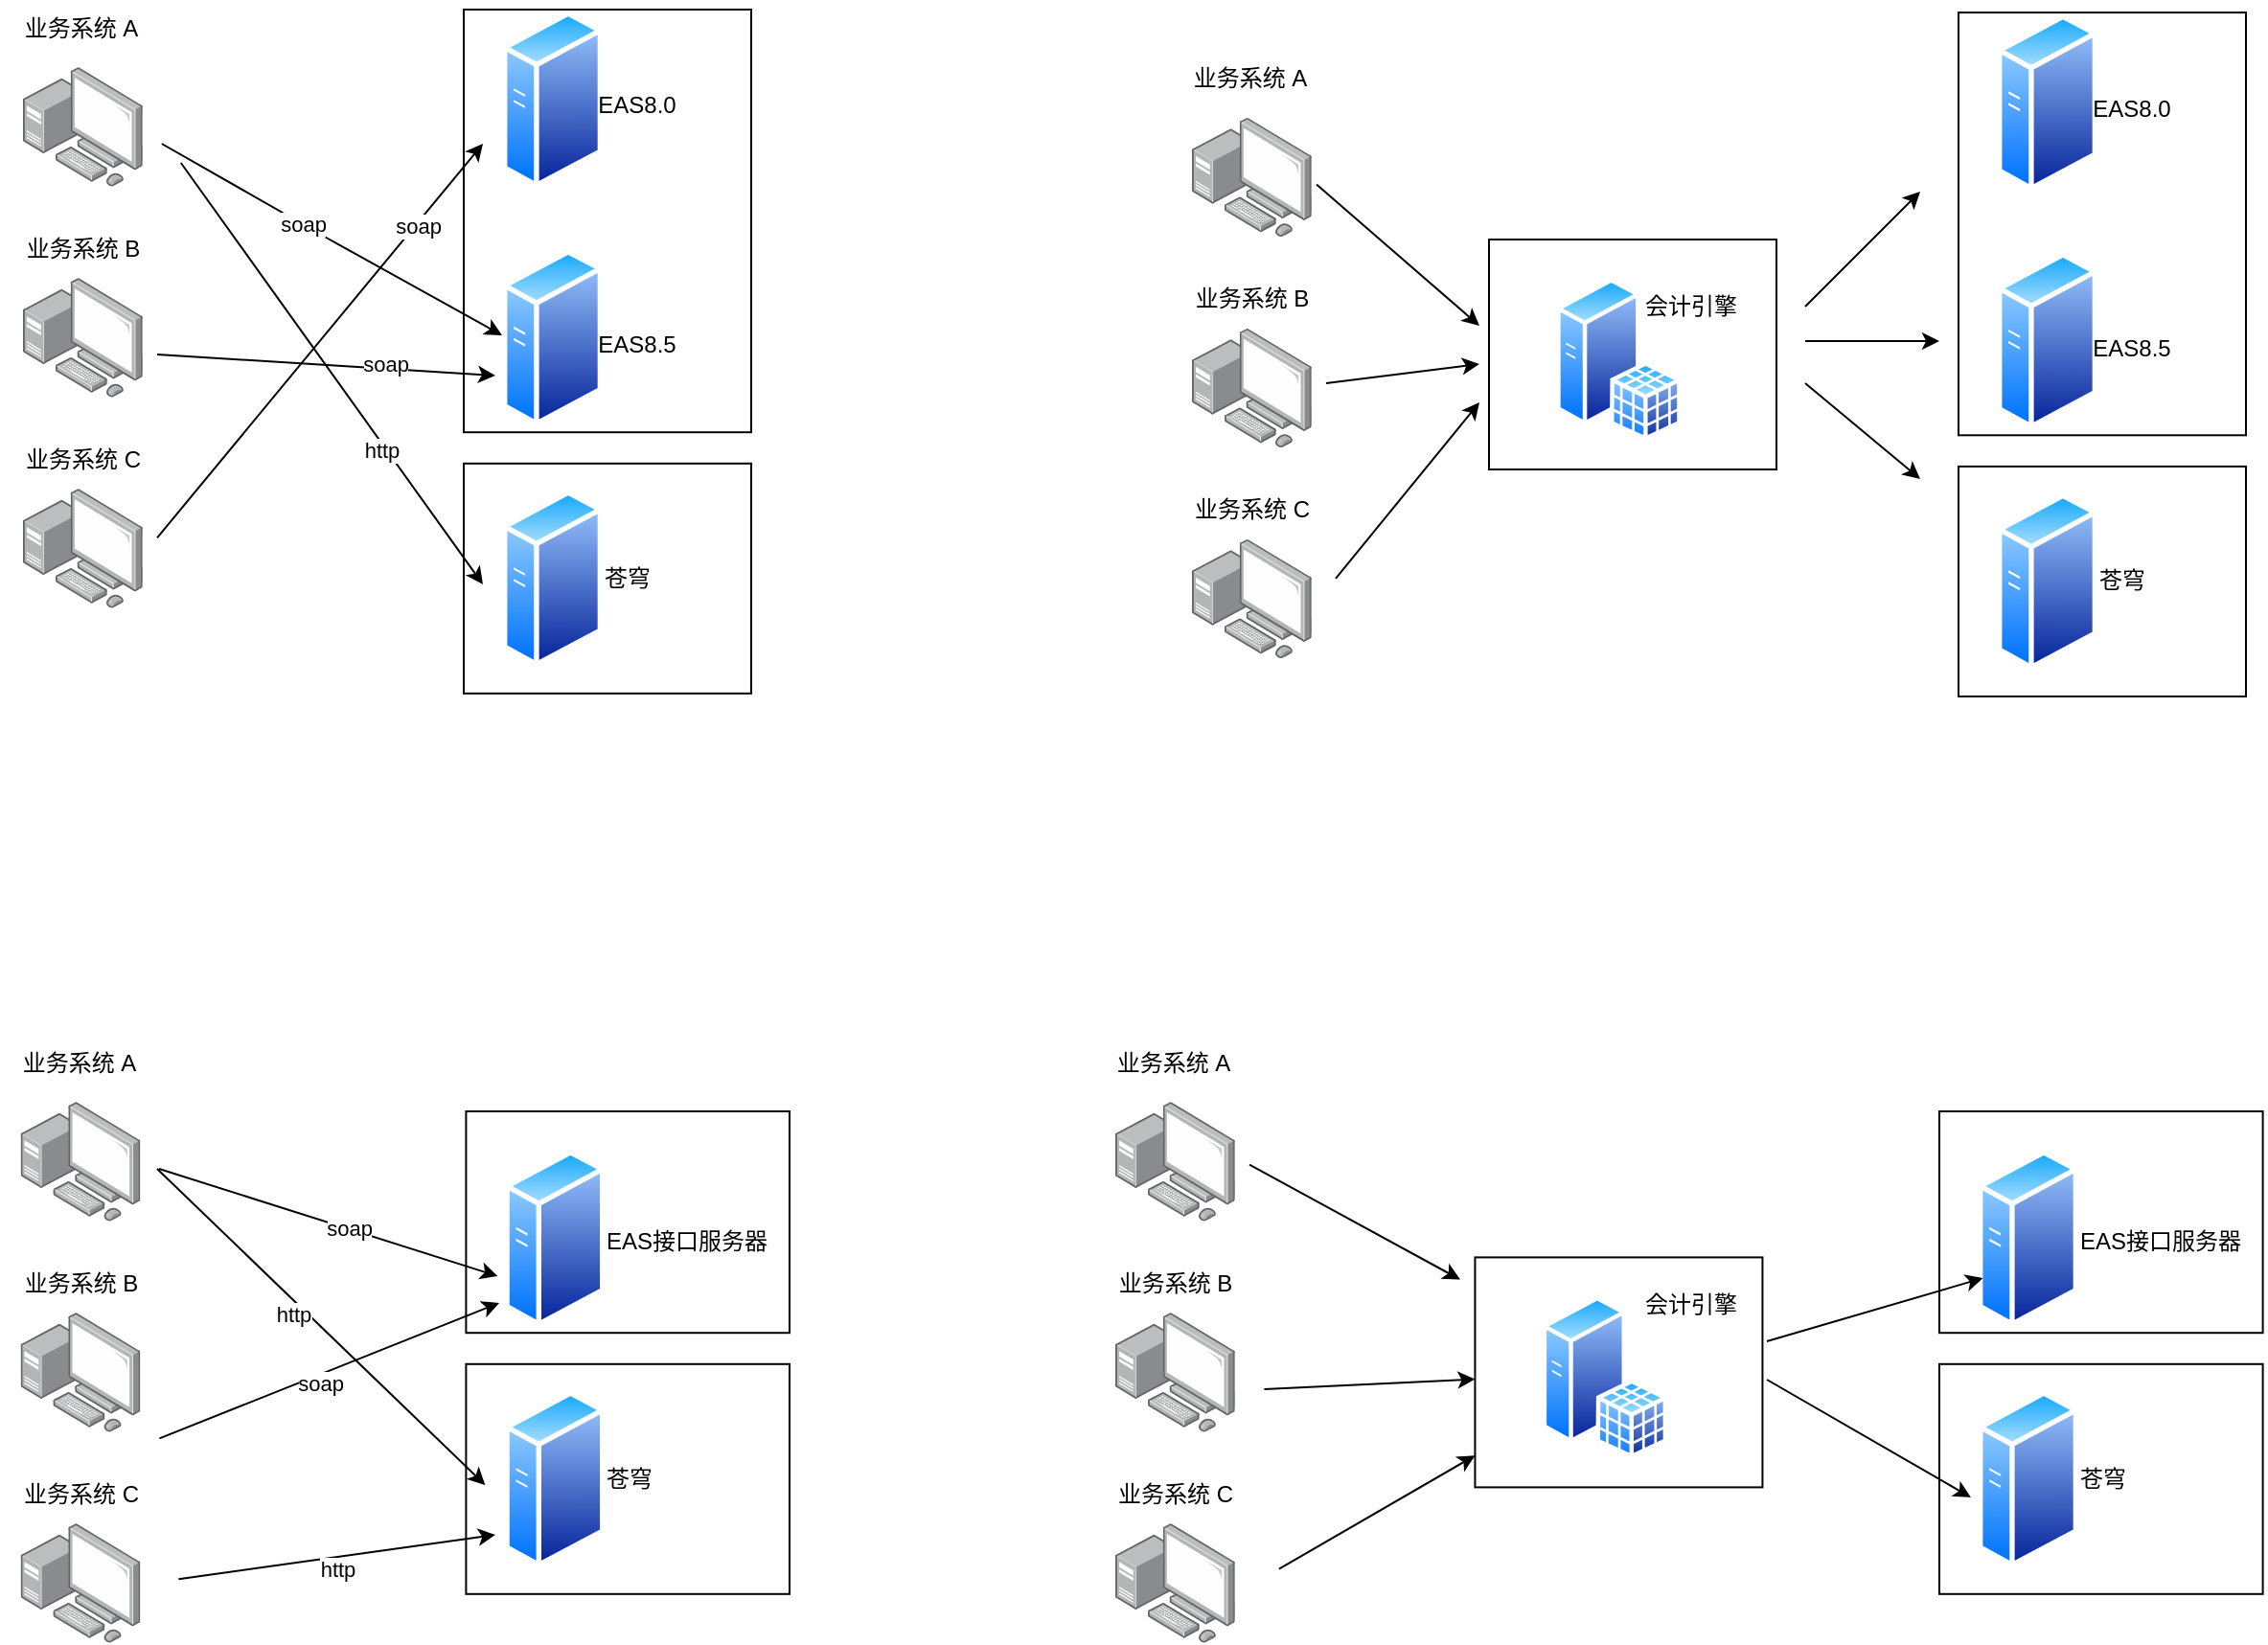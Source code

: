 <mxfile version="20.3.2" type="github">
  <diagram id="Xhf_V60VqL-blBnn5I0N" name="第 1 页">
    <mxGraphModel dx="1662" dy="762" grid="1" gridSize="10" guides="1" tooltips="1" connect="1" arrows="1" fold="1" page="1" pageScale="1" pageWidth="3300" pageHeight="4681" math="0" shadow="0">
      <root>
        <mxCell id="0" />
        <mxCell id="1" parent="0" />
        <mxCell id="khTBBQ2TNIfmZg84Ai6I-55" value="" style="rounded=0;whiteSpace=wrap;html=1;" vertex="1" parent="1">
          <mxGeometry x="875" y="415" width="150" height="120" as="geometry" />
        </mxCell>
        <mxCell id="khTBBQ2TNIfmZg84Ai6I-31" value="" style="rounded=0;whiteSpace=wrap;html=1;" vertex="1" parent="1">
          <mxGeometry x="340" y="531.9" width="150" height="120" as="geometry" />
        </mxCell>
        <mxCell id="khTBBQ2TNIfmZg84Ai6I-30" value="" style="rounded=0;whiteSpace=wrap;html=1;" vertex="1" parent="1">
          <mxGeometry x="340" y="295" width="150" height="220.6" as="geometry" />
        </mxCell>
        <mxCell id="khTBBQ2TNIfmZg84Ai6I-1" value="" style="points=[];aspect=fixed;html=1;align=center;shadow=0;dashed=0;image;image=img/lib/allied_telesis/computer_and_terminals/Personal_Computer_with_Server.svg;" vertex="1" parent="1">
          <mxGeometry x="110" y="325" width="62.4" height="62.4" as="geometry" />
        </mxCell>
        <mxCell id="khTBBQ2TNIfmZg84Ai6I-2" value="" style="points=[];aspect=fixed;html=1;align=center;shadow=0;dashed=0;image;image=img/lib/allied_telesis/computer_and_terminals/Personal_Computer_with_Server.svg;" vertex="1" parent="1">
          <mxGeometry x="110" y="435" width="62.4" height="62.4" as="geometry" />
        </mxCell>
        <mxCell id="khTBBQ2TNIfmZg84Ai6I-3" value="" style="points=[];aspect=fixed;html=1;align=center;shadow=0;dashed=0;image;image=img/lib/allied_telesis/computer_and_terminals/Personal_Computer_with_Server.svg;" vertex="1" parent="1">
          <mxGeometry x="110" y="545" width="62.4" height="62.4" as="geometry" />
        </mxCell>
        <mxCell id="khTBBQ2TNIfmZg84Ai6I-5" value="" style="aspect=fixed;perimeter=ellipsePerimeter;html=1;align=center;shadow=0;dashed=0;spacingTop=3;image;image=img/lib/active_directory/generic_server.svg;" vertex="1" parent="1">
          <mxGeometry x="360" y="295" width="52.53" height="93.8" as="geometry" />
        </mxCell>
        <mxCell id="khTBBQ2TNIfmZg84Ai6I-6" value="" style="aspect=fixed;perimeter=ellipsePerimeter;html=1;align=center;shadow=0;dashed=0;spacingTop=3;image;image=img/lib/active_directory/generic_server.svg;" vertex="1" parent="1">
          <mxGeometry x="360" y="419.3" width="52.53" height="93.8" as="geometry" />
        </mxCell>
        <mxCell id="khTBBQ2TNIfmZg84Ai6I-7" value="" style="aspect=fixed;perimeter=ellipsePerimeter;html=1;align=center;shadow=0;dashed=0;spacingTop=3;image;image=img/lib/active_directory/generic_server.svg;imageBackground=default;" vertex="1" parent="1">
          <mxGeometry x="360" y="545" width="52.53" height="93.8" as="geometry" />
        </mxCell>
        <mxCell id="khTBBQ2TNIfmZg84Ai6I-8" value="" style="endArrow=classic;html=1;rounded=0;" edge="1" parent="1">
          <mxGeometry width="50" height="50" relative="1" as="geometry">
            <mxPoint x="182.4" y="365" as="sourcePoint" />
            <mxPoint x="360" y="465" as="targetPoint" />
            <Array as="points">
              <mxPoint x="270" y="415" />
            </Array>
          </mxGeometry>
        </mxCell>
        <mxCell id="khTBBQ2TNIfmZg84Ai6I-22" value="soap" style="edgeLabel;html=1;align=center;verticalAlign=middle;resizable=0;points=[];" vertex="1" connectable="0" parent="khTBBQ2TNIfmZg84Ai6I-8">
          <mxGeometry x="-0.16" y="1" relative="1" as="geometry">
            <mxPoint x="-1" as="offset" />
          </mxGeometry>
        </mxCell>
        <mxCell id="khTBBQ2TNIfmZg84Ai6I-9" value="" style="endArrow=classic;html=1;rounded=0;" edge="1" parent="1">
          <mxGeometry width="50" height="50" relative="1" as="geometry">
            <mxPoint x="192.4" y="375" as="sourcePoint" />
            <mxPoint x="350" y="595" as="targetPoint" />
          </mxGeometry>
        </mxCell>
        <mxCell id="khTBBQ2TNIfmZg84Ai6I-25" value="http" style="edgeLabel;html=1;align=center;verticalAlign=middle;resizable=0;points=[];" vertex="1" connectable="0" parent="khTBBQ2TNIfmZg84Ai6I-9">
          <mxGeometry x="0.341" y="-3" relative="1" as="geometry">
            <mxPoint x="1" as="offset" />
          </mxGeometry>
        </mxCell>
        <mxCell id="khTBBQ2TNIfmZg84Ai6I-10" value="" style="endArrow=classic;html=1;rounded=0;entryX=-0.067;entryY=0.711;entryDx=0;entryDy=0;entryPerimeter=0;" edge="1" parent="1" target="khTBBQ2TNIfmZg84Ai6I-6">
          <mxGeometry width="50" height="50" relative="1" as="geometry">
            <mxPoint x="180" y="475" as="sourcePoint" />
            <mxPoint x="350" y="486" as="targetPoint" />
          </mxGeometry>
        </mxCell>
        <mxCell id="khTBBQ2TNIfmZg84Ai6I-26" value="soap" style="edgeLabel;html=1;align=center;verticalAlign=middle;resizable=0;points=[];" vertex="1" connectable="0" parent="khTBBQ2TNIfmZg84Ai6I-10">
          <mxGeometry x="0.346" y="3" relative="1" as="geometry">
            <mxPoint as="offset" />
          </mxGeometry>
        </mxCell>
        <mxCell id="khTBBQ2TNIfmZg84Ai6I-11" value="" style="endArrow=classic;html=1;rounded=0;" edge="1" parent="1">
          <mxGeometry width="50" height="50" relative="1" as="geometry">
            <mxPoint x="180" y="570.7" as="sourcePoint" />
            <mxPoint x="350" y="365" as="targetPoint" />
          </mxGeometry>
        </mxCell>
        <mxCell id="khTBBQ2TNIfmZg84Ai6I-20" value="soap" style="edgeLabel;html=1;align=center;verticalAlign=middle;resizable=0;points=[];" vertex="1" connectable="0" parent="khTBBQ2TNIfmZg84Ai6I-11">
          <mxGeometry x="0.589" y="-1" relative="1" as="geometry">
            <mxPoint as="offset" />
          </mxGeometry>
        </mxCell>
        <mxCell id="khTBBQ2TNIfmZg84Ai6I-12" value="EAS8.0" style="text;html=1;align=center;verticalAlign=middle;resizable=0;points=[];autosize=1;strokeColor=none;fillColor=none;" vertex="1" parent="1">
          <mxGeometry x="400" y="330" width="60" height="30" as="geometry" />
        </mxCell>
        <mxCell id="khTBBQ2TNIfmZg84Ai6I-13" value="EAS8.5" style="text;html=1;align=center;verticalAlign=middle;resizable=0;points=[];autosize=1;strokeColor=none;fillColor=none;" vertex="1" parent="1">
          <mxGeometry x="400" y="455" width="60" height="30" as="geometry" />
        </mxCell>
        <mxCell id="khTBBQ2TNIfmZg84Ai6I-14" value="苍穹" style="text;html=1;align=center;verticalAlign=middle;resizable=0;points=[];autosize=1;strokeColor=none;fillColor=none;" vertex="1" parent="1">
          <mxGeometry x="400" y="576.9" width="50" height="30" as="geometry" />
        </mxCell>
        <mxCell id="khTBBQ2TNIfmZg84Ai6I-27" value="业务系统 A" style="text;html=1;align=center;verticalAlign=middle;resizable=0;points=[];autosize=1;strokeColor=none;fillColor=none;" vertex="1" parent="1">
          <mxGeometry x="100" y="290" width="80" height="30" as="geometry" />
        </mxCell>
        <mxCell id="khTBBQ2TNIfmZg84Ai6I-28" value="业务系统 B" style="text;html=1;align=center;verticalAlign=middle;resizable=0;points=[];autosize=1;strokeColor=none;fillColor=none;" vertex="1" parent="1">
          <mxGeometry x="101.2" y="405" width="80" height="30" as="geometry" />
        </mxCell>
        <mxCell id="khTBBQ2TNIfmZg84Ai6I-29" value="业务系统 C" style="text;html=1;align=center;verticalAlign=middle;resizable=0;points=[];autosize=1;strokeColor=none;fillColor=none;" vertex="1" parent="1">
          <mxGeometry x="101.2" y="515" width="80" height="30" as="geometry" />
        </mxCell>
        <mxCell id="khTBBQ2TNIfmZg84Ai6I-32" value="" style="rounded=0;whiteSpace=wrap;html=1;" vertex="1" parent="1">
          <mxGeometry x="1120" y="533.45" width="150" height="120" as="geometry" />
        </mxCell>
        <mxCell id="khTBBQ2TNIfmZg84Ai6I-33" value="" style="rounded=0;whiteSpace=wrap;html=1;" vertex="1" parent="1">
          <mxGeometry x="1120" y="296.55" width="150" height="220.6" as="geometry" />
        </mxCell>
        <mxCell id="khTBBQ2TNIfmZg84Ai6I-34" value="" style="points=[];aspect=fixed;html=1;align=center;shadow=0;dashed=0;image;image=img/lib/allied_telesis/computer_and_terminals/Personal_Computer_with_Server.svg;" vertex="1" parent="1">
          <mxGeometry x="720" y="351.3" width="62.4" height="62.4" as="geometry" />
        </mxCell>
        <mxCell id="khTBBQ2TNIfmZg84Ai6I-35" value="" style="points=[];aspect=fixed;html=1;align=center;shadow=0;dashed=0;image;image=img/lib/allied_telesis/computer_and_terminals/Personal_Computer_with_Server.svg;" vertex="1" parent="1">
          <mxGeometry x="720" y="461.3" width="62.4" height="62.4" as="geometry" />
        </mxCell>
        <mxCell id="khTBBQ2TNIfmZg84Ai6I-36" value="" style="points=[];aspect=fixed;html=1;align=center;shadow=0;dashed=0;image;image=img/lib/allied_telesis/computer_and_terminals/Personal_Computer_with_Server.svg;" vertex="1" parent="1">
          <mxGeometry x="720" y="571.3" width="62.4" height="62.4" as="geometry" />
        </mxCell>
        <mxCell id="khTBBQ2TNIfmZg84Ai6I-37" value="" style="aspect=fixed;perimeter=ellipsePerimeter;html=1;align=center;shadow=0;dashed=0;spacingTop=3;image;image=img/lib/active_directory/generic_server.svg;" vertex="1" parent="1">
          <mxGeometry x="1140" y="296.55" width="52.53" height="93.8" as="geometry" />
        </mxCell>
        <mxCell id="khTBBQ2TNIfmZg84Ai6I-38" value="" style="aspect=fixed;perimeter=ellipsePerimeter;html=1;align=center;shadow=0;dashed=0;spacingTop=3;image;image=img/lib/active_directory/generic_server.svg;" vertex="1" parent="1">
          <mxGeometry x="1140" y="420.85" width="52.53" height="93.8" as="geometry" />
        </mxCell>
        <mxCell id="khTBBQ2TNIfmZg84Ai6I-39" value="" style="aspect=fixed;perimeter=ellipsePerimeter;html=1;align=center;shadow=0;dashed=0;spacingTop=3;image;image=img/lib/active_directory/generic_server.svg;imageBackground=default;" vertex="1" parent="1">
          <mxGeometry x="1140" y="546.55" width="52.53" height="93.8" as="geometry" />
        </mxCell>
        <mxCell id="khTBBQ2TNIfmZg84Ai6I-48" value="EAS8.0" style="text;html=1;align=center;verticalAlign=middle;resizable=0;points=[];autosize=1;strokeColor=none;fillColor=none;" vertex="1" parent="1">
          <mxGeometry x="1180" y="331.55" width="60" height="30" as="geometry" />
        </mxCell>
        <mxCell id="khTBBQ2TNIfmZg84Ai6I-49" value="EAS8.5" style="text;html=1;align=center;verticalAlign=middle;resizable=0;points=[];autosize=1;strokeColor=none;fillColor=none;" vertex="1" parent="1">
          <mxGeometry x="1180" y="456.55" width="60" height="30" as="geometry" />
        </mxCell>
        <mxCell id="khTBBQ2TNIfmZg84Ai6I-50" value="苍穹" style="text;html=1;align=center;verticalAlign=middle;resizable=0;points=[];autosize=1;strokeColor=none;fillColor=none;" vertex="1" parent="1">
          <mxGeometry x="1180" y="578.45" width="50" height="30" as="geometry" />
        </mxCell>
        <mxCell id="khTBBQ2TNIfmZg84Ai6I-51" value="业务系统 A" style="text;html=1;align=center;verticalAlign=middle;resizable=0;points=[];autosize=1;strokeColor=none;fillColor=none;" vertex="1" parent="1">
          <mxGeometry x="710" y="316.3" width="80" height="30" as="geometry" />
        </mxCell>
        <mxCell id="khTBBQ2TNIfmZg84Ai6I-52" value="业务系统 B" style="text;html=1;align=center;verticalAlign=middle;resizable=0;points=[];autosize=1;strokeColor=none;fillColor=none;" vertex="1" parent="1">
          <mxGeometry x="711.2" y="431.3" width="80" height="30" as="geometry" />
        </mxCell>
        <mxCell id="khTBBQ2TNIfmZg84Ai6I-53" value="业务系统 C" style="text;html=1;align=center;verticalAlign=middle;resizable=0;points=[];autosize=1;strokeColor=none;fillColor=none;" vertex="1" parent="1">
          <mxGeometry x="711.2" y="541.3" width="80" height="30" as="geometry" />
        </mxCell>
        <mxCell id="khTBBQ2TNIfmZg84Ai6I-56" value="" style="endArrow=classic;html=1;rounded=0;" edge="1" parent="1">
          <mxGeometry width="50" height="50" relative="1" as="geometry">
            <mxPoint x="785" y="386.3" as="sourcePoint" />
            <mxPoint x="870" y="460" as="targetPoint" />
          </mxGeometry>
        </mxCell>
        <mxCell id="khTBBQ2TNIfmZg84Ai6I-58" value="" style="endArrow=classic;html=1;rounded=0;" edge="1" parent="1">
          <mxGeometry width="50" height="50" relative="1" as="geometry">
            <mxPoint x="790" y="490" as="sourcePoint" />
            <mxPoint x="870" y="480" as="targetPoint" />
          </mxGeometry>
        </mxCell>
        <mxCell id="khTBBQ2TNIfmZg84Ai6I-59" value="" style="endArrow=classic;html=1;rounded=0;" edge="1" parent="1">
          <mxGeometry width="50" height="50" relative="1" as="geometry">
            <mxPoint x="795" y="591.9" as="sourcePoint" />
            <mxPoint x="870" y="500" as="targetPoint" />
          </mxGeometry>
        </mxCell>
        <mxCell id="khTBBQ2TNIfmZg84Ai6I-60" value="" style="endArrow=classic;html=1;rounded=0;" edge="1" parent="1">
          <mxGeometry width="50" height="50" relative="1" as="geometry">
            <mxPoint x="1040" y="468" as="sourcePoint" />
            <mxPoint x="1110" y="468" as="targetPoint" />
          </mxGeometry>
        </mxCell>
        <mxCell id="khTBBQ2TNIfmZg84Ai6I-61" value="" style="endArrow=classic;html=1;rounded=0;" edge="1" parent="1">
          <mxGeometry width="50" height="50" relative="1" as="geometry">
            <mxPoint x="1040" y="490" as="sourcePoint" />
            <mxPoint x="1100" y="540" as="targetPoint" />
          </mxGeometry>
        </mxCell>
        <mxCell id="khTBBQ2TNIfmZg84Ai6I-62" value="" style="endArrow=classic;html=1;rounded=0;" edge="1" parent="1">
          <mxGeometry width="50" height="50" relative="1" as="geometry">
            <mxPoint x="1040" y="450" as="sourcePoint" />
            <mxPoint x="1100" y="390" as="targetPoint" />
          </mxGeometry>
        </mxCell>
        <mxCell id="khTBBQ2TNIfmZg84Ai6I-63" value="" style="aspect=fixed;perimeter=ellipsePerimeter;html=1;align=center;shadow=0;dashed=0;spacingTop=3;image;image=img/lib/active_directory/sql_server.svg;" vertex="1" parent="1">
          <mxGeometry x="910" y="435" width="65.45" height="85" as="geometry" />
        </mxCell>
        <mxCell id="khTBBQ2TNIfmZg84Ai6I-64" value="会计引擎" style="text;html=1;align=center;verticalAlign=middle;resizable=0;points=[];autosize=1;strokeColor=none;fillColor=none;" vertex="1" parent="1">
          <mxGeometry x="945" y="435" width="70" height="30" as="geometry" />
        </mxCell>
        <mxCell id="khTBBQ2TNIfmZg84Ai6I-66" value="" style="rounded=0;whiteSpace=wrap;html=1;" vertex="1" parent="1">
          <mxGeometry x="341.2" y="1001.9" width="168.8" height="120" as="geometry" />
        </mxCell>
        <mxCell id="khTBBQ2TNIfmZg84Ai6I-67" value="" style="rounded=0;whiteSpace=wrap;html=1;" vertex="1" parent="1">
          <mxGeometry x="341.2" y="870" width="168.8" height="115.6" as="geometry" />
        </mxCell>
        <mxCell id="khTBBQ2TNIfmZg84Ai6I-68" value="" style="points=[];aspect=fixed;html=1;align=center;shadow=0;dashed=0;image;image=img/lib/allied_telesis/computer_and_terminals/Personal_Computer_with_Server.svg;" vertex="1" parent="1">
          <mxGeometry x="108.8" y="865" width="62.4" height="62.4" as="geometry" />
        </mxCell>
        <mxCell id="khTBBQ2TNIfmZg84Ai6I-69" value="" style="points=[];aspect=fixed;html=1;align=center;shadow=0;dashed=0;image;image=img/lib/allied_telesis/computer_and_terminals/Personal_Computer_with_Server.svg;" vertex="1" parent="1">
          <mxGeometry x="108.8" y="975" width="62.4" height="62.4" as="geometry" />
        </mxCell>
        <mxCell id="khTBBQ2TNIfmZg84Ai6I-70" value="" style="points=[];aspect=fixed;html=1;align=center;shadow=0;dashed=0;image;image=img/lib/allied_telesis/computer_and_terminals/Personal_Computer_with_Server.svg;" vertex="1" parent="1">
          <mxGeometry x="108.8" y="1085" width="62.4" height="62.4" as="geometry" />
        </mxCell>
        <mxCell id="khTBBQ2TNIfmZg84Ai6I-72" value="" style="aspect=fixed;perimeter=ellipsePerimeter;html=1;align=center;shadow=0;dashed=0;spacingTop=3;image;image=img/lib/active_directory/generic_server.svg;" vertex="1" parent="1">
          <mxGeometry x="361.2" y="889.3" width="52.53" height="93.8" as="geometry" />
        </mxCell>
        <mxCell id="khTBBQ2TNIfmZg84Ai6I-73" value="" style="aspect=fixed;perimeter=ellipsePerimeter;html=1;align=center;shadow=0;dashed=0;spacingTop=3;image;image=img/lib/active_directory/generic_server.svg;imageBackground=default;" vertex="1" parent="1">
          <mxGeometry x="361.2" y="1015" width="52.53" height="93.8" as="geometry" />
        </mxCell>
        <mxCell id="khTBBQ2TNIfmZg84Ai6I-76" value="" style="endArrow=classic;html=1;rounded=0;" edge="1" parent="1">
          <mxGeometry width="50" height="50" relative="1" as="geometry">
            <mxPoint x="180" y="900" as="sourcePoint" />
            <mxPoint x="351.2" y="1065" as="targetPoint" />
          </mxGeometry>
        </mxCell>
        <mxCell id="khTBBQ2TNIfmZg84Ai6I-77" value="http" style="edgeLabel;html=1;align=center;verticalAlign=middle;resizable=0;points=[];" vertex="1" connectable="0" parent="khTBBQ2TNIfmZg84Ai6I-76">
          <mxGeometry x="0.341" y="-3" relative="1" as="geometry">
            <mxPoint x="-42" y="-37" as="offset" />
          </mxGeometry>
        </mxCell>
        <mxCell id="khTBBQ2TNIfmZg84Ai6I-78" value="" style="endArrow=classic;html=1;rounded=0;entryX=-0.067;entryY=0.711;entryDx=0;entryDy=0;entryPerimeter=0;" edge="1" parent="1" target="khTBBQ2TNIfmZg84Ai6I-72">
          <mxGeometry width="50" height="50" relative="1" as="geometry">
            <mxPoint x="181" y="900" as="sourcePoint" />
            <mxPoint x="351.2" y="956" as="targetPoint" />
          </mxGeometry>
        </mxCell>
        <mxCell id="khTBBQ2TNIfmZg84Ai6I-79" value="soap" style="edgeLabel;html=1;align=center;verticalAlign=middle;resizable=0;points=[];" vertex="1" connectable="0" parent="khTBBQ2TNIfmZg84Ai6I-78">
          <mxGeometry x="0.346" y="3" relative="1" as="geometry">
            <mxPoint x="-21" y="-4" as="offset" />
          </mxGeometry>
        </mxCell>
        <mxCell id="khTBBQ2TNIfmZg84Ai6I-80" value="" style="endArrow=classic;html=1;rounded=0;entryX=-0.051;entryY=0.86;entryDx=0;entryDy=0;entryPerimeter=0;" edge="1" parent="1" target="khTBBQ2TNIfmZg84Ai6I-72">
          <mxGeometry width="50" height="50" relative="1" as="geometry">
            <mxPoint x="181.2" y="1040.7" as="sourcePoint" />
            <mxPoint x="340" y="970" as="targetPoint" />
          </mxGeometry>
        </mxCell>
        <mxCell id="khTBBQ2TNIfmZg84Ai6I-81" value="soap" style="edgeLabel;html=1;align=center;verticalAlign=middle;resizable=0;points=[];" vertex="1" connectable="0" parent="khTBBQ2TNIfmZg84Ai6I-80">
          <mxGeometry x="0.589" y="-1" relative="1" as="geometry">
            <mxPoint x="-58" y="26" as="offset" />
          </mxGeometry>
        </mxCell>
        <mxCell id="khTBBQ2TNIfmZg84Ai6I-83" value="EAS接口服务器" style="text;html=1;align=center;verticalAlign=middle;resizable=0;points=[];autosize=1;strokeColor=none;fillColor=none;" vertex="1" parent="1">
          <mxGeometry x="401.2" y="922.75" width="110" height="30" as="geometry" />
        </mxCell>
        <mxCell id="khTBBQ2TNIfmZg84Ai6I-84" value="苍穹" style="text;html=1;align=center;verticalAlign=middle;resizable=0;points=[];autosize=1;strokeColor=none;fillColor=none;" vertex="1" parent="1">
          <mxGeometry x="401.2" y="1046.9" width="50" height="30" as="geometry" />
        </mxCell>
        <mxCell id="khTBBQ2TNIfmZg84Ai6I-85" value="业务系统 A" style="text;html=1;align=center;verticalAlign=middle;resizable=0;points=[];autosize=1;strokeColor=none;fillColor=none;" vertex="1" parent="1">
          <mxGeometry x="98.8" y="830" width="80" height="30" as="geometry" />
        </mxCell>
        <mxCell id="khTBBQ2TNIfmZg84Ai6I-86" value="业务系统 B" style="text;html=1;align=center;verticalAlign=middle;resizable=0;points=[];autosize=1;strokeColor=none;fillColor=none;" vertex="1" parent="1">
          <mxGeometry x="100.0" y="945" width="80" height="30" as="geometry" />
        </mxCell>
        <mxCell id="khTBBQ2TNIfmZg84Ai6I-87" value="业务系统 C" style="text;html=1;align=center;verticalAlign=middle;resizable=0;points=[];autosize=1;strokeColor=none;fillColor=none;" vertex="1" parent="1">
          <mxGeometry x="100.0" y="1055" width="80" height="30" as="geometry" />
        </mxCell>
        <mxCell id="khTBBQ2TNIfmZg84Ai6I-110" value="" style="endArrow=classic;html=1;rounded=0;entryX=-0.089;entryY=0.81;entryDx=0;entryDy=0;entryPerimeter=0;" edge="1" parent="1" target="khTBBQ2TNIfmZg84Ai6I-73">
          <mxGeometry width="50" height="50" relative="1" as="geometry">
            <mxPoint x="191.2" y="1114.15" as="sourcePoint" />
            <mxPoint x="340" y="1085" as="targetPoint" />
          </mxGeometry>
        </mxCell>
        <mxCell id="khTBBQ2TNIfmZg84Ai6I-111" value="http" style="edgeLabel;html=1;align=center;verticalAlign=middle;resizable=0;points=[];" vertex="1" connectable="0" parent="khTBBQ2TNIfmZg84Ai6I-110">
          <mxGeometry x="0.589" y="-1" relative="1" as="geometry">
            <mxPoint x="-49" y="12" as="offset" />
          </mxGeometry>
        </mxCell>
        <mxCell id="khTBBQ2TNIfmZg84Ai6I-112" value="" style="rounded=0;whiteSpace=wrap;html=1;" vertex="1" parent="1">
          <mxGeometry x="1110" y="1001.9" width="168.8" height="120" as="geometry" />
        </mxCell>
        <mxCell id="khTBBQ2TNIfmZg84Ai6I-113" value="" style="rounded=0;whiteSpace=wrap;html=1;" vertex="1" parent="1">
          <mxGeometry x="1110" y="870" width="168.8" height="115.6" as="geometry" />
        </mxCell>
        <mxCell id="khTBBQ2TNIfmZg84Ai6I-114" value="" style="points=[];aspect=fixed;html=1;align=center;shadow=0;dashed=0;image;image=img/lib/allied_telesis/computer_and_terminals/Personal_Computer_with_Server.svg;" vertex="1" parent="1">
          <mxGeometry x="680" y="865" width="62.4" height="62.4" as="geometry" />
        </mxCell>
        <mxCell id="khTBBQ2TNIfmZg84Ai6I-115" value="" style="points=[];aspect=fixed;html=1;align=center;shadow=0;dashed=0;image;image=img/lib/allied_telesis/computer_and_terminals/Personal_Computer_with_Server.svg;" vertex="1" parent="1">
          <mxGeometry x="680" y="975" width="62.4" height="62.4" as="geometry" />
        </mxCell>
        <mxCell id="khTBBQ2TNIfmZg84Ai6I-116" value="" style="points=[];aspect=fixed;html=1;align=center;shadow=0;dashed=0;image;image=img/lib/allied_telesis/computer_and_terminals/Personal_Computer_with_Server.svg;" vertex="1" parent="1">
          <mxGeometry x="680" y="1085" width="62.4" height="62.4" as="geometry" />
        </mxCell>
        <mxCell id="khTBBQ2TNIfmZg84Ai6I-117" value="" style="aspect=fixed;perimeter=ellipsePerimeter;html=1;align=center;shadow=0;dashed=0;spacingTop=3;image;image=img/lib/active_directory/generic_server.svg;" vertex="1" parent="1">
          <mxGeometry x="1130" y="889.3" width="52.53" height="93.8" as="geometry" />
        </mxCell>
        <mxCell id="khTBBQ2TNIfmZg84Ai6I-118" value="" style="aspect=fixed;perimeter=ellipsePerimeter;html=1;align=center;shadow=0;dashed=0;spacingTop=3;image;image=img/lib/active_directory/generic_server.svg;imageBackground=default;" vertex="1" parent="1">
          <mxGeometry x="1130" y="1015" width="52.53" height="93.8" as="geometry" />
        </mxCell>
        <mxCell id="khTBBQ2TNIfmZg84Ai6I-125" value="EAS接口服务器" style="text;html=1;align=center;verticalAlign=middle;resizable=0;points=[];autosize=1;strokeColor=none;fillColor=none;" vertex="1" parent="1">
          <mxGeometry x="1170" y="922.75" width="110" height="30" as="geometry" />
        </mxCell>
        <mxCell id="khTBBQ2TNIfmZg84Ai6I-126" value="苍穹" style="text;html=1;align=center;verticalAlign=middle;resizable=0;points=[];autosize=1;strokeColor=none;fillColor=none;" vertex="1" parent="1">
          <mxGeometry x="1170" y="1046.9" width="50" height="30" as="geometry" />
        </mxCell>
        <mxCell id="khTBBQ2TNIfmZg84Ai6I-127" value="业务系统 A" style="text;html=1;align=center;verticalAlign=middle;resizable=0;points=[];autosize=1;strokeColor=none;fillColor=none;" vertex="1" parent="1">
          <mxGeometry x="670" y="830" width="80" height="30" as="geometry" />
        </mxCell>
        <mxCell id="khTBBQ2TNIfmZg84Ai6I-128" value="业务系统 B" style="text;html=1;align=center;verticalAlign=middle;resizable=0;points=[];autosize=1;strokeColor=none;fillColor=none;" vertex="1" parent="1">
          <mxGeometry x="671.2" y="945" width="80" height="30" as="geometry" />
        </mxCell>
        <mxCell id="khTBBQ2TNIfmZg84Ai6I-129" value="业务系统 C" style="text;html=1;align=center;verticalAlign=middle;resizable=0;points=[];autosize=1;strokeColor=none;fillColor=none;" vertex="1" parent="1">
          <mxGeometry x="671.2" y="1055" width="80" height="30" as="geometry" />
        </mxCell>
        <mxCell id="khTBBQ2TNIfmZg84Ai6I-132" value="" style="rounded=0;whiteSpace=wrap;html=1;" vertex="1" parent="1">
          <mxGeometry x="867.72" y="946.2" width="150" height="120" as="geometry" />
        </mxCell>
        <mxCell id="khTBBQ2TNIfmZg84Ai6I-133" value="" style="aspect=fixed;perimeter=ellipsePerimeter;html=1;align=center;shadow=0;dashed=0;spacingTop=3;image;image=img/lib/active_directory/sql_server.svg;" vertex="1" parent="1">
          <mxGeometry x="902.72" y="966.2" width="65.45" height="85" as="geometry" />
        </mxCell>
        <mxCell id="khTBBQ2TNIfmZg84Ai6I-134" value="会计引擎" style="text;html=1;align=center;verticalAlign=middle;resizable=0;points=[];autosize=1;strokeColor=none;fillColor=none;" vertex="1" parent="1">
          <mxGeometry x="945" y="955.6" width="70" height="30" as="geometry" />
        </mxCell>
        <mxCell id="khTBBQ2TNIfmZg84Ai6I-135" value="" style="endArrow=classic;html=1;rounded=0;" edge="1" parent="1">
          <mxGeometry width="50" height="50" relative="1" as="geometry">
            <mxPoint x="750" y="897.8" as="sourcePoint" />
            <mxPoint x="860" y="957.8" as="targetPoint" />
          </mxGeometry>
        </mxCell>
        <mxCell id="khTBBQ2TNIfmZg84Ai6I-136" value="" style="endArrow=classic;html=1;rounded=0;" edge="1" parent="1" target="khTBBQ2TNIfmZg84Ai6I-132">
          <mxGeometry width="50" height="50" relative="1" as="geometry">
            <mxPoint x="757.72" y="1015" as="sourcePoint" />
            <mxPoint x="860" y="1010" as="targetPoint" />
          </mxGeometry>
        </mxCell>
        <mxCell id="khTBBQ2TNIfmZg84Ai6I-137" value="" style="endArrow=classic;html=1;rounded=0;" edge="1" parent="1" target="khTBBQ2TNIfmZg84Ai6I-132">
          <mxGeometry width="50" height="50" relative="1" as="geometry">
            <mxPoint x="765.44" y="1108.8" as="sourcePoint" />
            <mxPoint x="860" y="1050" as="targetPoint" />
          </mxGeometry>
        </mxCell>
        <mxCell id="khTBBQ2TNIfmZg84Ai6I-138" value="" style="endArrow=classic;html=1;rounded=0;entryX=0;entryY=0.75;entryDx=0;entryDy=0;" edge="1" parent="1" target="khTBBQ2TNIfmZg84Ai6I-117">
          <mxGeometry width="50" height="50" relative="1" as="geometry">
            <mxPoint x="1020" y="990" as="sourcePoint" />
            <mxPoint x="1127.28" y="968.1" as="targetPoint" />
          </mxGeometry>
        </mxCell>
        <mxCell id="khTBBQ2TNIfmZg84Ai6I-139" value="" style="endArrow=classic;html=1;rounded=0;entryX=-0.067;entryY=0.602;entryDx=0;entryDy=0;entryPerimeter=0;" edge="1" parent="1" target="khTBBQ2TNIfmZg84Ai6I-118">
          <mxGeometry width="50" height="50" relative="1" as="geometry">
            <mxPoint x="1020" y="1010" as="sourcePoint" />
            <mxPoint x="1100" y="1040" as="targetPoint" />
          </mxGeometry>
        </mxCell>
      </root>
    </mxGraphModel>
  </diagram>
</mxfile>
